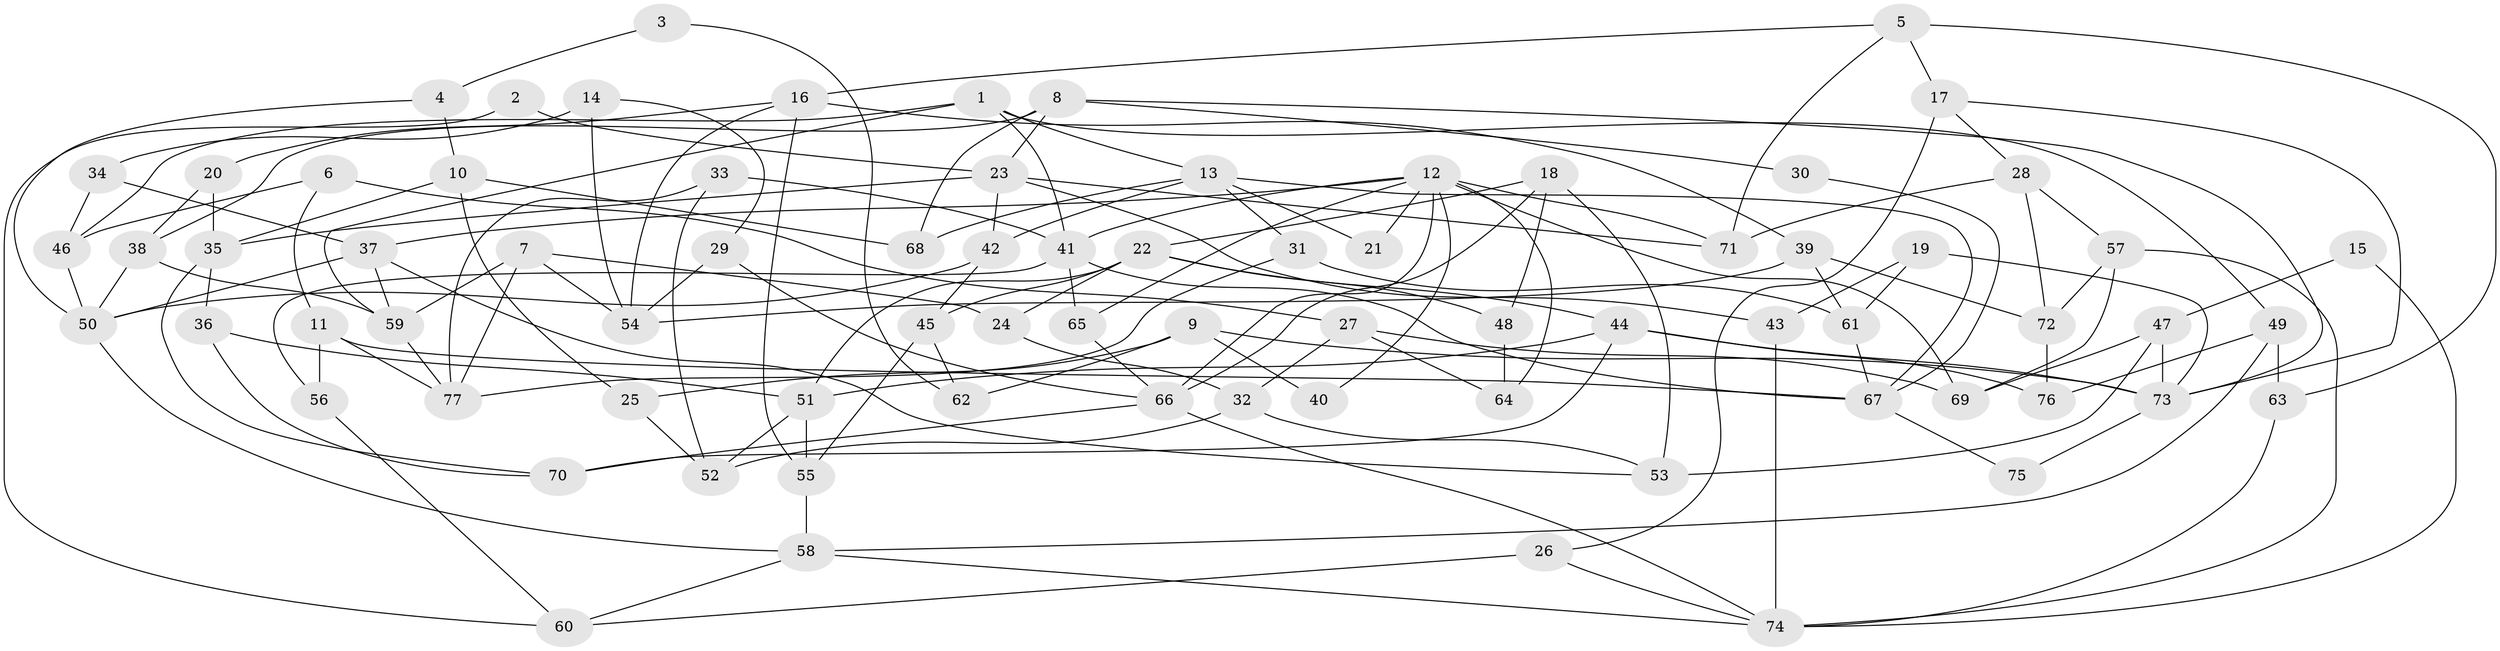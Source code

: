 // coarse degree distribution, {3: 0.06666666666666667, 6: 0.16666666666666666, 5: 0.3, 10: 0.06666666666666667, 4: 0.1, 7: 0.13333333333333333, 8: 0.06666666666666667, 9: 0.1}
// Generated by graph-tools (version 1.1) at 2025/37/03/04/25 23:37:02]
// undirected, 77 vertices, 154 edges
graph export_dot {
  node [color=gray90,style=filled];
  1;
  2;
  3;
  4;
  5;
  6;
  7;
  8;
  9;
  10;
  11;
  12;
  13;
  14;
  15;
  16;
  17;
  18;
  19;
  20;
  21;
  22;
  23;
  24;
  25;
  26;
  27;
  28;
  29;
  30;
  31;
  32;
  33;
  34;
  35;
  36;
  37;
  38;
  39;
  40;
  41;
  42;
  43;
  44;
  45;
  46;
  47;
  48;
  49;
  50;
  51;
  52;
  53;
  54;
  55;
  56;
  57;
  58;
  59;
  60;
  61;
  62;
  63;
  64;
  65;
  66;
  67;
  68;
  69;
  70;
  71;
  72;
  73;
  74;
  75;
  76;
  77;
  1 -- 41;
  1 -- 13;
  1 -- 46;
  1 -- 49;
  1 -- 59;
  2 -- 60;
  2 -- 23;
  3 -- 62;
  3 -- 4;
  4 -- 10;
  4 -- 50;
  5 -- 16;
  5 -- 63;
  5 -- 17;
  5 -- 71;
  6 -- 11;
  6 -- 27;
  6 -- 46;
  7 -- 77;
  7 -- 59;
  7 -- 24;
  7 -- 54;
  8 -- 23;
  8 -- 38;
  8 -- 30;
  8 -- 68;
  8 -- 73;
  9 -- 25;
  9 -- 73;
  9 -- 40;
  9 -- 62;
  10 -- 68;
  10 -- 35;
  10 -- 25;
  11 -- 56;
  11 -- 67;
  11 -- 77;
  12 -- 64;
  12 -- 66;
  12 -- 21;
  12 -- 37;
  12 -- 40;
  12 -- 41;
  12 -- 65;
  12 -- 69;
  12 -- 71;
  13 -- 42;
  13 -- 31;
  13 -- 21;
  13 -- 67;
  13 -- 68;
  14 -- 34;
  14 -- 54;
  14 -- 29;
  15 -- 47;
  15 -- 74;
  16 -- 54;
  16 -- 20;
  16 -- 39;
  16 -- 55;
  17 -- 28;
  17 -- 26;
  17 -- 73;
  18 -- 22;
  18 -- 66;
  18 -- 48;
  18 -- 53;
  19 -- 61;
  19 -- 73;
  19 -- 43;
  20 -- 38;
  20 -- 35;
  22 -- 44;
  22 -- 51;
  22 -- 24;
  22 -- 45;
  22 -- 48;
  23 -- 43;
  23 -- 71;
  23 -- 35;
  23 -- 42;
  24 -- 32;
  25 -- 52;
  26 -- 74;
  26 -- 60;
  27 -- 32;
  27 -- 69;
  27 -- 64;
  28 -- 57;
  28 -- 71;
  28 -- 72;
  29 -- 54;
  29 -- 66;
  30 -- 67;
  31 -- 61;
  31 -- 77;
  32 -- 53;
  32 -- 52;
  33 -- 77;
  33 -- 41;
  33 -- 52;
  34 -- 46;
  34 -- 37;
  35 -- 70;
  35 -- 36;
  36 -- 51;
  36 -- 70;
  37 -- 50;
  37 -- 53;
  37 -- 59;
  38 -- 59;
  38 -- 50;
  39 -- 72;
  39 -- 54;
  39 -- 61;
  41 -- 65;
  41 -- 56;
  41 -- 67;
  42 -- 50;
  42 -- 45;
  43 -- 74;
  44 -- 51;
  44 -- 73;
  44 -- 70;
  44 -- 76;
  45 -- 55;
  45 -- 62;
  46 -- 50;
  47 -- 53;
  47 -- 73;
  47 -- 69;
  48 -- 64;
  49 -- 76;
  49 -- 58;
  49 -- 63;
  50 -- 58;
  51 -- 55;
  51 -- 52;
  55 -- 58;
  56 -- 60;
  57 -- 69;
  57 -- 74;
  57 -- 72;
  58 -- 60;
  58 -- 74;
  59 -- 77;
  61 -- 67;
  63 -- 74;
  65 -- 66;
  66 -- 70;
  66 -- 74;
  67 -- 75;
  72 -- 76;
  73 -- 75;
}
